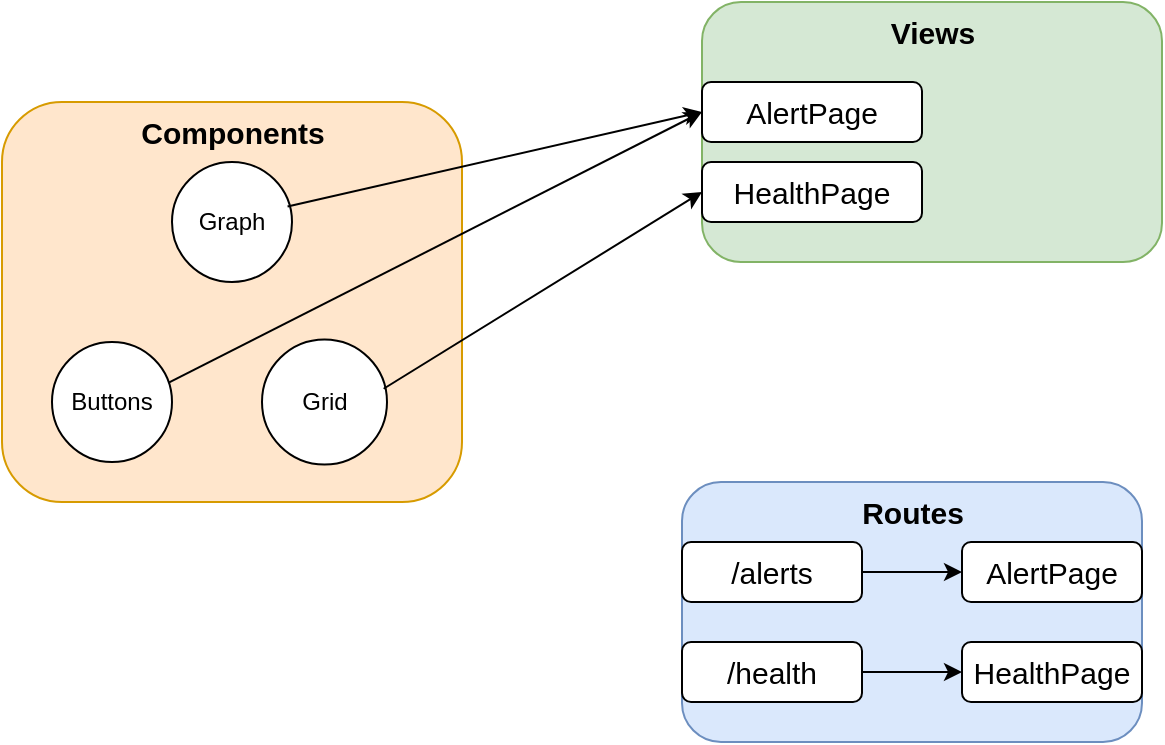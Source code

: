 <mxfile version="17.2.4" type="github"><diagram id="4OPnNBTl6gbWu-wXNjty" name="Page-1"><mxGraphModel dx="1550" dy="845" grid="0" gridSize="10" guides="1" tooltips="1" connect="1" arrows="1" fold="1" page="1" pageScale="1" pageWidth="850" pageHeight="1100" math="0" shadow="0"><root><mxCell id="0"/><mxCell id="1" parent="0"/><mxCell id="fV-oUxasmsau0xfrgy2Y-1" value="" style="rounded=1;whiteSpace=wrap;html=1;fillColor=#ffe6cc;strokeColor=#d79b00;" vertex="1" parent="1"><mxGeometry x="120" y="190" width="230" height="200" as="geometry"/></mxCell><mxCell id="fV-oUxasmsau0xfrgy2Y-2" value="Graph" style="ellipse;whiteSpace=wrap;html=1;aspect=fixed;" vertex="1" parent="1"><mxGeometry x="205" y="220" width="60" height="60" as="geometry"/></mxCell><mxCell id="fV-oUxasmsau0xfrgy2Y-3" value="Grid" style="ellipse;whiteSpace=wrap;html=1;aspect=fixed;" vertex="1" parent="1"><mxGeometry x="250" y="308.75" width="62.5" height="62.5" as="geometry"/></mxCell><mxCell id="fV-oUxasmsau0xfrgy2Y-4" value="Buttons" style="ellipse;whiteSpace=wrap;html=1;aspect=fixed;" vertex="1" parent="1"><mxGeometry x="145" y="310" width="60" height="60" as="geometry"/></mxCell><mxCell id="fV-oUxasmsau0xfrgy2Y-5" value="&lt;span style=&quot;font-size: 15px&quot;&gt;&lt;b&gt;Components&lt;/b&gt;&lt;/span&gt;" style="text;html=1;strokeColor=none;fillColor=none;align=center;verticalAlign=middle;whiteSpace=wrap;rounded=0;" vertex="1" parent="1"><mxGeometry x="187.5" y="190" width="95" height="30" as="geometry"/></mxCell><mxCell id="fV-oUxasmsau0xfrgy2Y-6" value="" style="rounded=1;whiteSpace=wrap;html=1;fillColor=#d5e8d4;strokeColor=#82b366;" vertex="1" parent="1"><mxGeometry x="470" y="140" width="230" height="130" as="geometry"/></mxCell><mxCell id="fV-oUxasmsau0xfrgy2Y-7" value="&lt;span style=&quot;font-size: 15px&quot;&gt;&lt;b&gt;Views&lt;/b&gt;&lt;/span&gt;" style="text;html=1;strokeColor=none;fillColor=none;align=center;verticalAlign=middle;whiteSpace=wrap;rounded=0;" vertex="1" parent="1"><mxGeometry x="537.5" y="140" width="95" height="30" as="geometry"/></mxCell><mxCell id="fV-oUxasmsau0xfrgy2Y-10" value="" style="rounded=1;whiteSpace=wrap;html=1;fillColor=#dae8fc;strokeColor=#6c8ebf;" vertex="1" parent="1"><mxGeometry x="460" y="380" width="230" height="130" as="geometry"/></mxCell><mxCell id="fV-oUxasmsau0xfrgy2Y-15" value="AlertPage" style="rounded=1;whiteSpace=wrap;html=1;fontSize=15;" vertex="1" parent="1"><mxGeometry x="470" y="180" width="110" height="30" as="geometry"/></mxCell><mxCell id="fV-oUxasmsau0xfrgy2Y-16" value="HealthPage" style="rounded=1;whiteSpace=wrap;html=1;fontSize=15;" vertex="1" parent="1"><mxGeometry x="470" y="220" width="110" height="30" as="geometry"/></mxCell><mxCell id="fV-oUxasmsau0xfrgy2Y-17" value="&lt;span style=&quot;font-size: 15px&quot;&gt;&lt;b&gt;Routes&lt;/b&gt;&lt;/span&gt;" style="text;html=1;strokeColor=none;fillColor=none;align=center;verticalAlign=middle;whiteSpace=wrap;rounded=0;" vertex="1" parent="1"><mxGeometry x="527.5" y="380" width="95" height="30" as="geometry"/></mxCell><mxCell id="fV-oUxasmsau0xfrgy2Y-18" value="/alerts" style="rounded=1;whiteSpace=wrap;html=1;fontSize=15;" vertex="1" parent="1"><mxGeometry x="460" y="410" width="90" height="30" as="geometry"/></mxCell><mxCell id="fV-oUxasmsau0xfrgy2Y-19" value="/health" style="rounded=1;whiteSpace=wrap;html=1;fontSize=15;" vertex="1" parent="1"><mxGeometry x="460" y="460" width="90" height="30" as="geometry"/></mxCell><mxCell id="fV-oUxasmsau0xfrgy2Y-20" value="AlertPage" style="rounded=1;whiteSpace=wrap;html=1;fontSize=15;" vertex="1" parent="1"><mxGeometry x="600" y="410" width="90" height="30" as="geometry"/></mxCell><mxCell id="fV-oUxasmsau0xfrgy2Y-21" value="HealthPage" style="rounded=1;whiteSpace=wrap;html=1;fontSize=15;" vertex="1" parent="1"><mxGeometry x="600" y="460" width="90" height="30" as="geometry"/></mxCell><mxCell id="fV-oUxasmsau0xfrgy2Y-22" value="" style="endArrow=classic;html=1;rounded=0;fontSize=15;entryX=0;entryY=0.5;entryDx=0;entryDy=0;exitX=1;exitY=0.5;exitDx=0;exitDy=0;" edge="1" parent="1" source="fV-oUxasmsau0xfrgy2Y-18" target="fV-oUxasmsau0xfrgy2Y-20"><mxGeometry width="50" height="50" relative="1" as="geometry"><mxPoint x="400" y="460" as="sourcePoint"/><mxPoint x="450" y="410" as="targetPoint"/></mxGeometry></mxCell><mxCell id="fV-oUxasmsau0xfrgy2Y-23" value="" style="endArrow=classic;html=1;rounded=0;fontSize=15;exitX=1;exitY=0.5;exitDx=0;exitDy=0;entryX=0;entryY=0.5;entryDx=0;entryDy=0;" edge="1" parent="1" source="fV-oUxasmsau0xfrgy2Y-19" target="fV-oUxasmsau0xfrgy2Y-21"><mxGeometry width="50" height="50" relative="1" as="geometry"><mxPoint x="560" y="435" as="sourcePoint"/><mxPoint x="610" y="435" as="targetPoint"/></mxGeometry></mxCell><mxCell id="fV-oUxasmsau0xfrgy2Y-24" value="" style="endArrow=classic;html=1;rounded=0;fontSize=15;exitX=0.963;exitY=0.37;exitDx=0;exitDy=0;exitPerimeter=0;entryX=0;entryY=0.5;entryDx=0;entryDy=0;" edge="1" parent="1" source="fV-oUxasmsau0xfrgy2Y-2" target="fV-oUxasmsau0xfrgy2Y-15"><mxGeometry width="50" height="50" relative="1" as="geometry"><mxPoint x="400" y="460" as="sourcePoint"/><mxPoint x="450" y="410" as="targetPoint"/></mxGeometry></mxCell><mxCell id="fV-oUxasmsau0xfrgy2Y-25" value="" style="endArrow=classic;html=1;rounded=0;fontSize=15;exitX=0.977;exitY=0.337;exitDx=0;exitDy=0;exitPerimeter=0;entryX=0;entryY=0.5;entryDx=0;entryDy=0;" edge="1" parent="1" source="fV-oUxasmsau0xfrgy2Y-4" target="fV-oUxasmsau0xfrgy2Y-15"><mxGeometry width="50" height="50" relative="1" as="geometry"><mxPoint x="272.78" y="252.2" as="sourcePoint"/><mxPoint x="480" y="205" as="targetPoint"/></mxGeometry></mxCell><mxCell id="fV-oUxasmsau0xfrgy2Y-26" value="" style="endArrow=classic;html=1;rounded=0;fontSize=15;exitX=0.973;exitY=0.394;exitDx=0;exitDy=0;exitPerimeter=0;entryX=0;entryY=0.5;entryDx=0;entryDy=0;" edge="1" parent="1" source="fV-oUxasmsau0xfrgy2Y-3" target="fV-oUxasmsau0xfrgy2Y-16"><mxGeometry width="50" height="50" relative="1" as="geometry"><mxPoint x="400" y="460" as="sourcePoint"/><mxPoint x="450" y="410" as="targetPoint"/></mxGeometry></mxCell></root></mxGraphModel></diagram></mxfile>